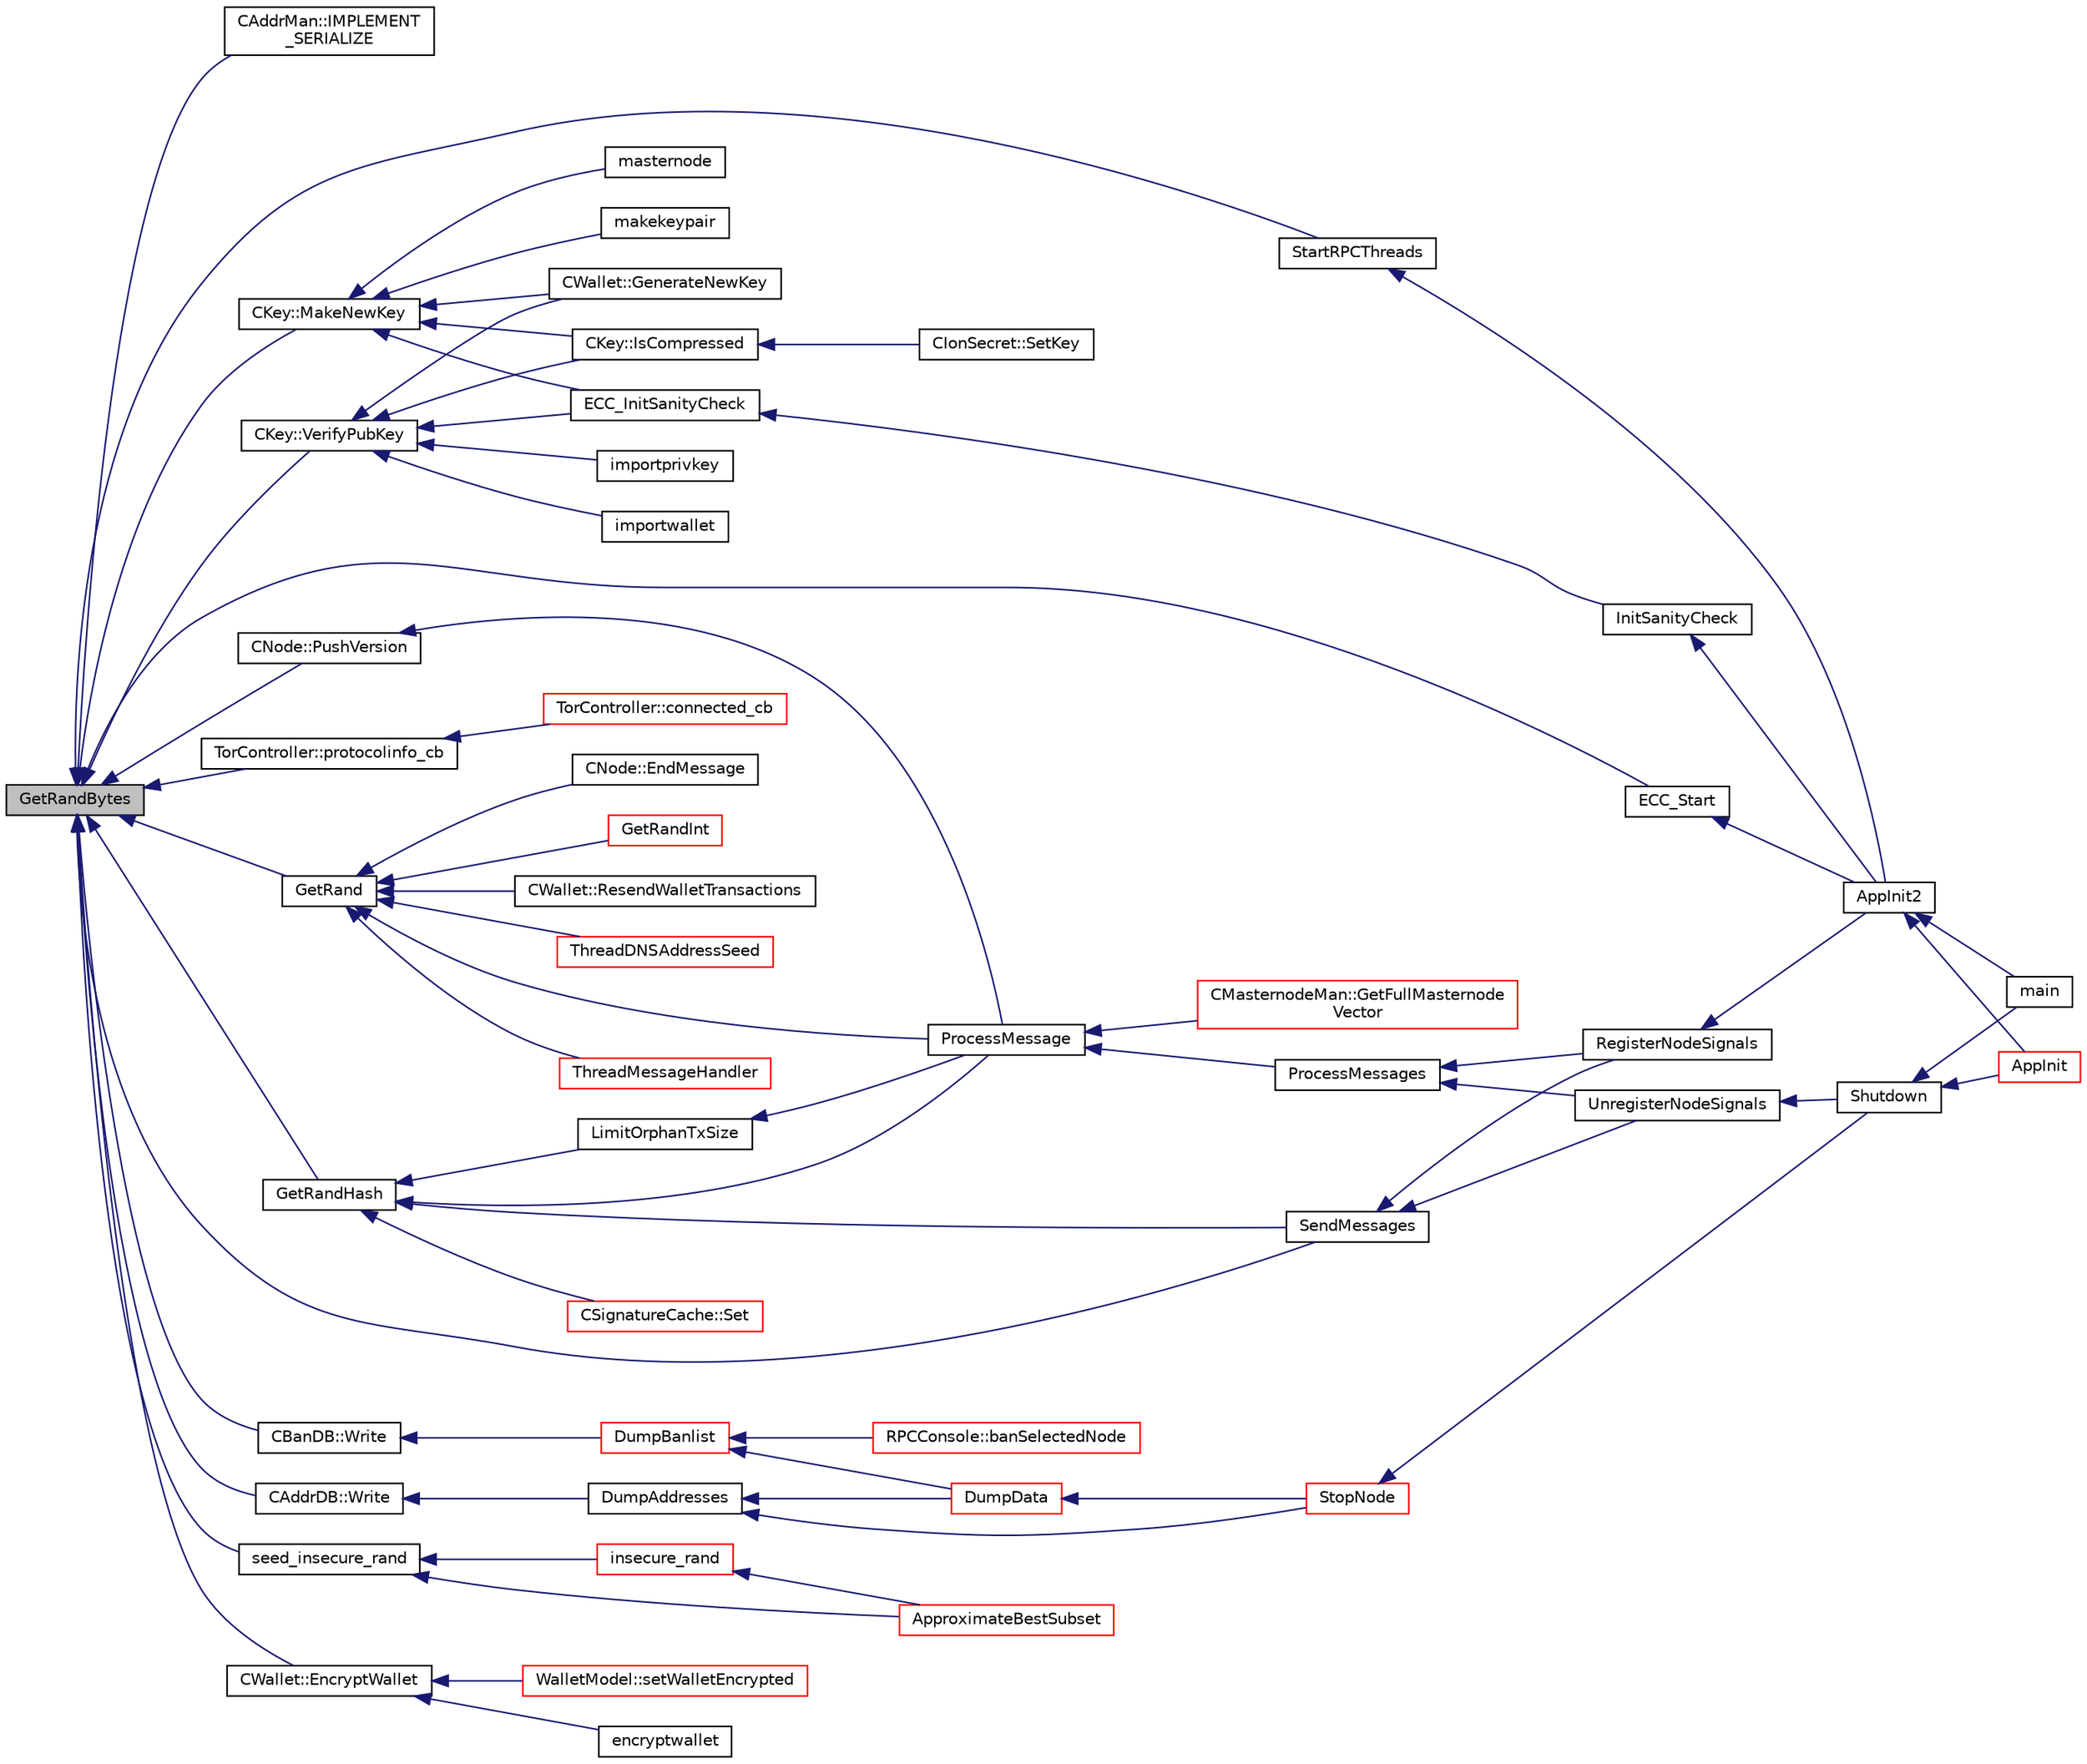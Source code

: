 digraph "GetRandBytes"
{
  edge [fontname="Helvetica",fontsize="10",labelfontname="Helvetica",labelfontsize="10"];
  node [fontname="Helvetica",fontsize="10",shape=record];
  rankdir="LR";
  Node3054 [label="GetRandBytes",height=0.2,width=0.4,color="black", fillcolor="grey75", style="filled", fontcolor="black"];
  Node3054 -> Node3055 [dir="back",color="midnightblue",fontsize="10",style="solid",fontname="Helvetica"];
  Node3055 [label="CAddrMan::IMPLEMENT\l_SERIALIZE",height=0.2,width=0.4,color="black", fillcolor="white", style="filled",URL="$d1/dc7/class_c_addr_man.html#ac9e9b97d2eccdf4d2864e2e21dda1b8d"];
  Node3054 -> Node3056 [dir="back",color="midnightblue",fontsize="10",style="solid",fontname="Helvetica"];
  Node3056 [label="CKey::MakeNewKey",height=0.2,width=0.4,color="black", fillcolor="white", style="filled",URL="$d2/d63/class_c_key.html#a9d12ed9d297e4286250fd7ea6b59e1a5"];
  Node3056 -> Node3057 [dir="back",color="midnightblue",fontsize="10",style="solid",fontname="Helvetica"];
  Node3057 [label="ECC_InitSanityCheck",height=0.2,width=0.4,color="black", fillcolor="white", style="filled",URL="$de/de5/key_8h.html#a55cc40f04bf887c1000667caccb0684a",tooltip="Check that required EC support is available at runtime. "];
  Node3057 -> Node3058 [dir="back",color="midnightblue",fontsize="10",style="solid",fontname="Helvetica"];
  Node3058 [label="InitSanityCheck",height=0.2,width=0.4,color="black", fillcolor="white", style="filled",URL="$d0/dc9/init_8cpp.html#a878797b40fb8eb0d7f330a41d7742d11",tooltip="Sanity checks Ensure that Ion is running in a usable environment with all necessary library support..."];
  Node3058 -> Node3059 [dir="back",color="midnightblue",fontsize="10",style="solid",fontname="Helvetica"];
  Node3059 [label="AppInit2",height=0.2,width=0.4,color="black", fillcolor="white", style="filled",URL="$d8/dc0/init_8h.html#a1a4c1bfbf6ba1db77e988b89b9cadfd3",tooltip="Initialize ion. "];
  Node3059 -> Node3060 [dir="back",color="midnightblue",fontsize="10",style="solid",fontname="Helvetica"];
  Node3060 [label="AppInit",height=0.2,width=0.4,color="red", fillcolor="white", style="filled",URL="$d4/d35/iond_8cpp.html#ac59316b767e6984e1285f0531275286b"];
  Node3059 -> Node3062 [dir="back",color="midnightblue",fontsize="10",style="solid",fontname="Helvetica"];
  Node3062 [label="main",height=0.2,width=0.4,color="black", fillcolor="white", style="filled",URL="$d5/d2d/ion_8cpp.html#a0ddf1224851353fc92bfbff6f499fa97"];
  Node3056 -> Node3063 [dir="back",color="midnightblue",fontsize="10",style="solid",fontname="Helvetica"];
  Node3063 [label="CKey::IsCompressed",height=0.2,width=0.4,color="black", fillcolor="white", style="filled",URL="$d2/d63/class_c_key.html#a96b017433a65335775cf3807d73f85ce"];
  Node3063 -> Node3064 [dir="back",color="midnightblue",fontsize="10",style="solid",fontname="Helvetica"];
  Node3064 [label="CIonSecret::SetKey",height=0.2,width=0.4,color="black", fillcolor="white", style="filled",URL="$d3/d88/class_c_ion_secret.html#af28cc32f79cc793418e810e8ae12e25e"];
  Node3056 -> Node3065 [dir="back",color="midnightblue",fontsize="10",style="solid",fontname="Helvetica"];
  Node3065 [label="masternode",height=0.2,width=0.4,color="black", fillcolor="white", style="filled",URL="$d5/d6b/rpcstashedsend_8cpp.html#a30609e443aeb47c29ed0878d16b1b5e1"];
  Node3056 -> Node3066 [dir="back",color="midnightblue",fontsize="10",style="solid",fontname="Helvetica"];
  Node3066 [label="makekeypair",height=0.2,width=0.4,color="black", fillcolor="white", style="filled",URL="$df/d1d/rpcwallet_8cpp.html#a99fe5f539a487e6da84f74ac47ae5ba6"];
  Node3056 -> Node3067 [dir="back",color="midnightblue",fontsize="10",style="solid",fontname="Helvetica"];
  Node3067 [label="CWallet::GenerateNewKey",height=0.2,width=0.4,color="black", fillcolor="white", style="filled",URL="$d2/de5/class_c_wallet.html#a061fe7f54f80ec40f856b3e6365c2f4a"];
  Node3054 -> Node3068 [dir="back",color="midnightblue",fontsize="10",style="solid",fontname="Helvetica"];
  Node3068 [label="CKey::VerifyPubKey",height=0.2,width=0.4,color="black", fillcolor="white", style="filled",URL="$d2/d63/class_c_key.html#ac53425b8d0f89067bce781c485101b20",tooltip="Verify thoroughly whether a private key and a public key match. "];
  Node3068 -> Node3057 [dir="back",color="midnightblue",fontsize="10",style="solid",fontname="Helvetica"];
  Node3068 -> Node3063 [dir="back",color="midnightblue",fontsize="10",style="solid",fontname="Helvetica"];
  Node3068 -> Node3069 [dir="back",color="midnightblue",fontsize="10",style="solid",fontname="Helvetica"];
  Node3069 [label="importprivkey",height=0.2,width=0.4,color="black", fillcolor="white", style="filled",URL="$dc/dbf/rpcdump_8cpp.html#a3a6fdb974fce01220a895393d444e981"];
  Node3068 -> Node3070 [dir="back",color="midnightblue",fontsize="10",style="solid",fontname="Helvetica"];
  Node3070 [label="importwallet",height=0.2,width=0.4,color="black", fillcolor="white", style="filled",URL="$dc/dbf/rpcdump_8cpp.html#a2566d5c9dd1938b74e70398cdb3ac5c1"];
  Node3068 -> Node3067 [dir="back",color="midnightblue",fontsize="10",style="solid",fontname="Helvetica"];
  Node3054 -> Node3071 [dir="back",color="midnightblue",fontsize="10",style="solid",fontname="Helvetica"];
  Node3071 [label="ECC_Start",height=0.2,width=0.4,color="black", fillcolor="white", style="filled",URL="$de/de5/key_8h.html#a5ee69136607b1012d64a045ee44ccae2",tooltip="Initialize the elliptic curve support. "];
  Node3071 -> Node3059 [dir="back",color="midnightblue",fontsize="10",style="solid",fontname="Helvetica"];
  Node3054 -> Node3072 [dir="back",color="midnightblue",fontsize="10",style="solid",fontname="Helvetica"];
  Node3072 [label="SendMessages",height=0.2,width=0.4,color="black", fillcolor="white", style="filled",URL="$d4/dbf/main_8h.html#a711a5bdb30c9c9bbdc83011b1cbbe2f3"];
  Node3072 -> Node3073 [dir="back",color="midnightblue",fontsize="10",style="solid",fontname="Helvetica"];
  Node3073 [label="RegisterNodeSignals",height=0.2,width=0.4,color="black", fillcolor="white", style="filled",URL="$d4/dbf/main_8h.html#ab02615ff65f91d69f8d786ec900baa8a",tooltip="Register with a network node to receive its signals. "];
  Node3073 -> Node3059 [dir="back",color="midnightblue",fontsize="10",style="solid",fontname="Helvetica"];
  Node3072 -> Node3074 [dir="back",color="midnightblue",fontsize="10",style="solid",fontname="Helvetica"];
  Node3074 [label="UnregisterNodeSignals",height=0.2,width=0.4,color="black", fillcolor="white", style="filled",URL="$d4/dbf/main_8h.html#a3ef0cc6e9d9d6435ee2a5569244d6ebd",tooltip="Unregister a network node. "];
  Node3074 -> Node3075 [dir="back",color="midnightblue",fontsize="10",style="solid",fontname="Helvetica"];
  Node3075 [label="Shutdown",height=0.2,width=0.4,color="black", fillcolor="white", style="filled",URL="$d8/dc0/init_8h.html#ac5f038c2b480cf9ef5e19e3eba8dbaf9"];
  Node3075 -> Node3060 [dir="back",color="midnightblue",fontsize="10",style="solid",fontname="Helvetica"];
  Node3075 -> Node3062 [dir="back",color="midnightblue",fontsize="10",style="solid",fontname="Helvetica"];
  Node3054 -> Node3076 [dir="back",color="midnightblue",fontsize="10",style="solid",fontname="Helvetica"];
  Node3076 [label="CNode::PushVersion",height=0.2,width=0.4,color="black", fillcolor="white", style="filled",URL="$d1/d64/class_c_node.html#a4dbfe4f6c1fd162aaa905e4bd201d536"];
  Node3076 -> Node3077 [dir="back",color="midnightblue",fontsize="10",style="solid",fontname="Helvetica"];
  Node3077 [label="ProcessMessage",height=0.2,width=0.4,color="black", fillcolor="white", style="filled",URL="$df/d0a/main_8cpp.html#a8ba92b1a4bce3c835e887a9073d17d8e"];
  Node3077 -> Node3078 [dir="back",color="midnightblue",fontsize="10",style="solid",fontname="Helvetica"];
  Node3078 [label="ProcessMessages",height=0.2,width=0.4,color="black", fillcolor="white", style="filled",URL="$d4/dbf/main_8h.html#a196f9318f02448b85b28d612698934fd"];
  Node3078 -> Node3073 [dir="back",color="midnightblue",fontsize="10",style="solid",fontname="Helvetica"];
  Node3078 -> Node3074 [dir="back",color="midnightblue",fontsize="10",style="solid",fontname="Helvetica"];
  Node3077 -> Node3079 [dir="back",color="midnightblue",fontsize="10",style="solid",fontname="Helvetica"];
  Node3079 [label="CMasternodeMan::GetFullMasternode\lVector",height=0.2,width=0.4,color="red", fillcolor="white", style="filled",URL="$dc/d6b/class_c_masternode_man.html#ab39e213a7601e1bef2eba1d5d63206f5"];
  Node3054 -> Node3084 [dir="back",color="midnightblue",fontsize="10",style="solid",fontname="Helvetica"];
  Node3084 [label="CAddrDB::Write",height=0.2,width=0.4,color="black", fillcolor="white", style="filled",URL="$dc/da8/class_c_addr_d_b.html#aaec90dba59cd69a2f25bc5630a1dde39"];
  Node3084 -> Node3085 [dir="back",color="midnightblue",fontsize="10",style="solid",fontname="Helvetica"];
  Node3085 [label="DumpAddresses",height=0.2,width=0.4,color="black", fillcolor="white", style="filled",URL="$dd/d84/net_8cpp.html#ab8b5323f5ef61499582a5a6e53b49b6e"];
  Node3085 -> Node3086 [dir="back",color="midnightblue",fontsize="10",style="solid",fontname="Helvetica"];
  Node3086 [label="DumpData",height=0.2,width=0.4,color="red", fillcolor="white", style="filled",URL="$dd/d84/net_8cpp.html#a88d718bd281a8150c9bb2d8c1e8e0a09"];
  Node3086 -> Node3092 [dir="back",color="midnightblue",fontsize="10",style="solid",fontname="Helvetica"];
  Node3092 [label="StopNode",height=0.2,width=0.4,color="red", fillcolor="white", style="filled",URL="$d7/d97/net_8h.html#ac9110488f45c160d58f3c7ab7197bcea"];
  Node3092 -> Node3075 [dir="back",color="midnightblue",fontsize="10",style="solid",fontname="Helvetica"];
  Node3085 -> Node3092 [dir="back",color="midnightblue",fontsize="10",style="solid",fontname="Helvetica"];
  Node3054 -> Node3093 [dir="back",color="midnightblue",fontsize="10",style="solid",fontname="Helvetica"];
  Node3093 [label="CBanDB::Write",height=0.2,width=0.4,color="black", fillcolor="white", style="filled",URL="$dd/db6/class_c_ban_d_b.html#a0550a06c6b5987869f557467fe7f9896"];
  Node3093 -> Node3094 [dir="back",color="midnightblue",fontsize="10",style="solid",fontname="Helvetica"];
  Node3094 [label="DumpBanlist",height=0.2,width=0.4,color="red", fillcolor="white", style="filled",URL="$d7/d97/net_8h.html#af593c31ddb8a6d2f3c6faf63c28b5aa9"];
  Node3094 -> Node3086 [dir="back",color="midnightblue",fontsize="10",style="solid",fontname="Helvetica"];
  Node3094 -> Node3095 [dir="back",color="midnightblue",fontsize="10",style="solid",fontname="Helvetica"];
  Node3095 [label="RPCConsole::banSelectedNode",height=0.2,width=0.4,color="red", fillcolor="white", style="filled",URL="$d7/de8/class_r_p_c_console.html#aacaf485583b6342c5e1877e7582f95c5",tooltip="Ban a selected node on the Peers tab. "];
  Node3054 -> Node3101 [dir="back",color="midnightblue",fontsize="10",style="solid",fontname="Helvetica"];
  Node3101 [label="StartRPCThreads",height=0.2,width=0.4,color="black", fillcolor="white", style="filled",URL="$d3/da2/rpcserver_8h.html#af4d692a884c24c4abe2fc3f2b165542d"];
  Node3101 -> Node3059 [dir="back",color="midnightblue",fontsize="10",style="solid",fontname="Helvetica"];
  Node3054 -> Node3102 [dir="back",color="midnightblue",fontsize="10",style="solid",fontname="Helvetica"];
  Node3102 [label="TorController::protocolinfo_cb",height=0.2,width=0.4,color="black", fillcolor="white", style="filled",URL="$da/dd9/class_tor_controller.html#aee36fcd1cd60d7f4eb007d909894b1c3",tooltip="Callback for PROTOCOLINFO result. "];
  Node3102 -> Node3103 [dir="back",color="midnightblue",fontsize="10",style="solid",fontname="Helvetica"];
  Node3103 [label="TorController::connected_cb",height=0.2,width=0.4,color="red", fillcolor="white", style="filled",URL="$da/dd9/class_tor_controller.html#a59d56a1525a08235b07dd9eadbae0d1f",tooltip="Callback after successful connection. "];
  Node3054 -> Node3107 [dir="back",color="midnightblue",fontsize="10",style="solid",fontname="Helvetica"];
  Node3107 [label="GetRand",height=0.2,width=0.4,color="black", fillcolor="white", style="filled",URL="$d8/d3c/util_8h.html#a27d9149d522b1fa87d84e5e9ca902aef"];
  Node3107 -> Node3077 [dir="back",color="midnightblue",fontsize="10",style="solid",fontname="Helvetica"];
  Node3107 -> Node3108 [dir="back",color="midnightblue",fontsize="10",style="solid",fontname="Helvetica"];
  Node3108 [label="ThreadDNSAddressSeed",height=0.2,width=0.4,color="red", fillcolor="white", style="filled",URL="$dd/d84/net_8cpp.html#ab2d8883b5524ec7b80d3b9535e73a3ed"];
  Node3107 -> Node3090 [dir="back",color="midnightblue",fontsize="10",style="solid",fontname="Helvetica"];
  Node3090 [label="ThreadMessageHandler",height=0.2,width=0.4,color="red", fillcolor="white", style="filled",URL="$dd/d84/net_8cpp.html#a379b0d3521bdd62ac296f219d70c4e30"];
  Node3107 -> Node3109 [dir="back",color="midnightblue",fontsize="10",style="solid",fontname="Helvetica"];
  Node3109 [label="CNode::EndMessage",height=0.2,width=0.4,color="black", fillcolor="white", style="filled",URL="$d1/d64/class_c_node.html#af8d4b8c0f883afffcb62d906c31b2cdf"];
  Node3107 -> Node3110 [dir="back",color="midnightblue",fontsize="10",style="solid",fontname="Helvetica"];
  Node3110 [label="GetRandInt",height=0.2,width=0.4,color="red", fillcolor="white", style="filled",URL="$d8/d3c/util_8h.html#a0e44e088732172da6662db2d5e37d4b2"];
  Node3107 -> Node3131 [dir="back",color="midnightblue",fontsize="10",style="solid",fontname="Helvetica"];
  Node3131 [label="CWallet::ResendWalletTransactions",height=0.2,width=0.4,color="black", fillcolor="white", style="filled",URL="$d2/de5/class_c_wallet.html#ace33dcf23623d2036a38696bc3a94553"];
  Node3054 -> Node3132 [dir="back",color="midnightblue",fontsize="10",style="solid",fontname="Helvetica"];
  Node3132 [label="GetRandHash",height=0.2,width=0.4,color="black", fillcolor="white", style="filled",URL="$d8/d3c/util_8h.html#af3aedae75efabb170337a497457f7ecf"];
  Node3132 -> Node3133 [dir="back",color="midnightblue",fontsize="10",style="solid",fontname="Helvetica"];
  Node3133 [label="LimitOrphanTxSize",height=0.2,width=0.4,color="black", fillcolor="white", style="filled",URL="$df/d0a/main_8cpp.html#a03c1ac9fc43feb8f1d67e92f17cceb38"];
  Node3133 -> Node3077 [dir="back",color="midnightblue",fontsize="10",style="solid",fontname="Helvetica"];
  Node3132 -> Node3077 [dir="back",color="midnightblue",fontsize="10",style="solid",fontname="Helvetica"];
  Node3132 -> Node3072 [dir="back",color="midnightblue",fontsize="10",style="solid",fontname="Helvetica"];
  Node3132 -> Node3134 [dir="back",color="midnightblue",fontsize="10",style="solid",fontname="Helvetica"];
  Node3134 [label="CSignatureCache::Set",height=0.2,width=0.4,color="red", fillcolor="white", style="filled",URL="$df/d87/class_c_signature_cache.html#ac2e63052c7b13f73fa0f6f4624e29c07"];
  Node3054 -> Node3282 [dir="back",color="midnightblue",fontsize="10",style="solid",fontname="Helvetica"];
  Node3282 [label="seed_insecure_rand",height=0.2,width=0.4,color="black", fillcolor="white", style="filled",URL="$d8/d3c/util_8h.html#abef4e13668f53ac5404c796462aed9b4",tooltip="Seed insecure_rand using the random pool. "];
  Node3282 -> Node3283 [dir="back",color="midnightblue",fontsize="10",style="solid",fontname="Helvetica"];
  Node3283 [label="insecure_rand",height=0.2,width=0.4,color="red", fillcolor="white", style="filled",URL="$d8/d3c/util_8h.html#ae8f7a2f188545bbbf746160adc42038e"];
  Node3283 -> Node3297 [dir="back",color="midnightblue",fontsize="10",style="solid",fontname="Helvetica"];
  Node3297 [label="ApproximateBestSubset",height=0.2,width=0.4,color="red", fillcolor="white", style="filled",URL="$d7/de1/wallet_8cpp.html#a0cc82b54eb6ecb3f786b742a5f045e08"];
  Node3282 -> Node3297 [dir="back",color="midnightblue",fontsize="10",style="solid",fontname="Helvetica"];
  Node3054 -> Node3298 [dir="back",color="midnightblue",fontsize="10",style="solid",fontname="Helvetica"];
  Node3298 [label="CWallet::EncryptWallet",height=0.2,width=0.4,color="black", fillcolor="white", style="filled",URL="$d2/de5/class_c_wallet.html#ab34fe5bf771619dcbe22a65f013e5469"];
  Node3298 -> Node3299 [dir="back",color="midnightblue",fontsize="10",style="solid",fontname="Helvetica"];
  Node3299 [label="WalletModel::setWalletEncrypted",height=0.2,width=0.4,color="red", fillcolor="white", style="filled",URL="$d4/d27/class_wallet_model.html#a444340830badcd48e3a4dd6b03d9c4d7"];
  Node3298 -> Node3301 [dir="back",color="midnightblue",fontsize="10",style="solid",fontname="Helvetica"];
  Node3301 [label="encryptwallet",height=0.2,width=0.4,color="black", fillcolor="white", style="filled",URL="$df/d1d/rpcwallet_8cpp.html#a5fb49bac2748015a256c63e9f8ccc539"];
}
